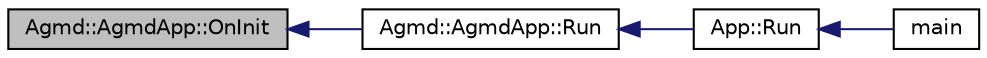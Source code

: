digraph "Agmd::AgmdApp::OnInit"
{
  edge [fontname="Helvetica",fontsize="10",labelfontname="Helvetica",labelfontsize="10"];
  node [fontname="Helvetica",fontsize="10",shape=record];
  rankdir="LR";
  Node1 [label="Agmd::AgmdApp::OnInit",height=0.2,width=0.4,color="black", fillcolor="grey75", style="filled" fontcolor="black"];
  Node1 -> Node2 [dir="back",color="midnightblue",fontsize="10",style="solid",fontname="Helvetica"];
  Node2 [label="Agmd::AgmdApp::Run",height=0.2,width=0.4,color="black", fillcolor="white", style="filled",URL="$class_agmd_1_1_agmd_app.html#ae9893d63db9a73d8adee883fb0ea8282"];
  Node2 -> Node3 [dir="back",color="midnightblue",fontsize="10",style="solid",fontname="Helvetica"];
  Node3 [label="App::Run",height=0.2,width=0.4,color="black", fillcolor="white", style="filled",URL="$class_app.html#a92c5c3d8799fe937ea0179b4efb1f4d3"];
  Node3 -> Node4 [dir="back",color="midnightblue",fontsize="10",style="solid",fontname="Helvetica"];
  Node4 [label="main",height=0.2,width=0.4,color="black", fillcolor="white", style="filled",URL="$_demo_2main_8cpp.html#a3c04138a5bfe5d72780bb7e82a18e627"];
}
